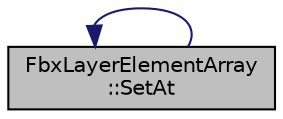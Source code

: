 digraph "FbxLayerElementArray::SetAt"
{
  edge [fontname="Helvetica",fontsize="10",labelfontname="Helvetica",labelfontsize="10"];
  node [fontname="Helvetica",fontsize="10",shape=record];
  rankdir="LR";
  Node142 [label="FbxLayerElementArray\l::SetAt",height=0.2,width=0.4,color="black", fillcolor="grey75", style="filled", fontcolor="black"];
  Node142 -> Node142 [dir="back",color="midnightblue",fontsize="10",style="solid",fontname="Helvetica"];
}
